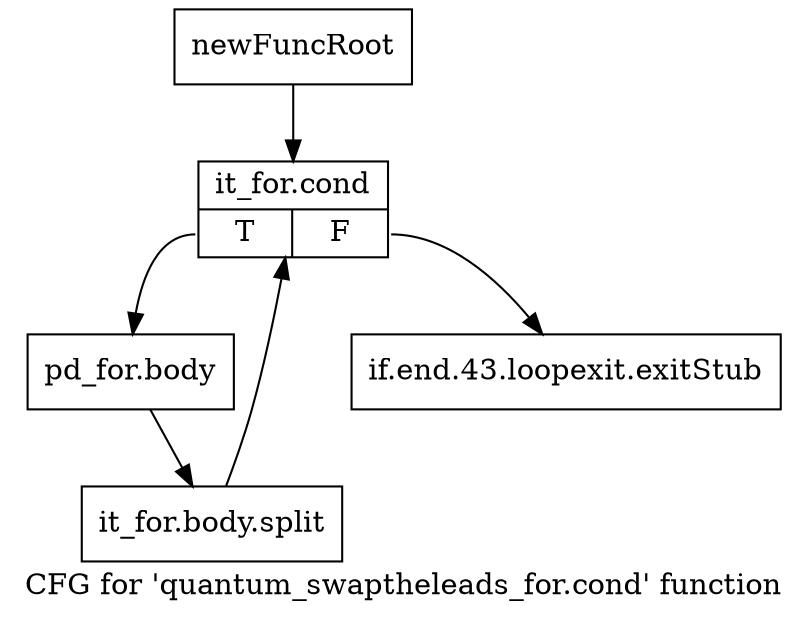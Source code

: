 digraph "CFG for 'quantum_swaptheleads_for.cond' function" {
	label="CFG for 'quantum_swaptheleads_for.cond' function";

	Node0x165ee50 [shape=record,label="{newFuncRoot}"];
	Node0x165ee50 -> Node0x165eef0;
	Node0x165eea0 [shape=record,label="{if.end.43.loopexit.exitStub}"];
	Node0x165eef0 [shape=record,label="{it_for.cond|{<s0>T|<s1>F}}"];
	Node0x165eef0:s0 -> Node0x165ef40;
	Node0x165eef0:s1 -> Node0x165eea0;
	Node0x165ef40 [shape=record,label="{pd_for.body}"];
	Node0x165ef40 -> Node0x175fda0;
	Node0x175fda0 [shape=record,label="{it_for.body.split}"];
	Node0x175fda0 -> Node0x165eef0;
}
